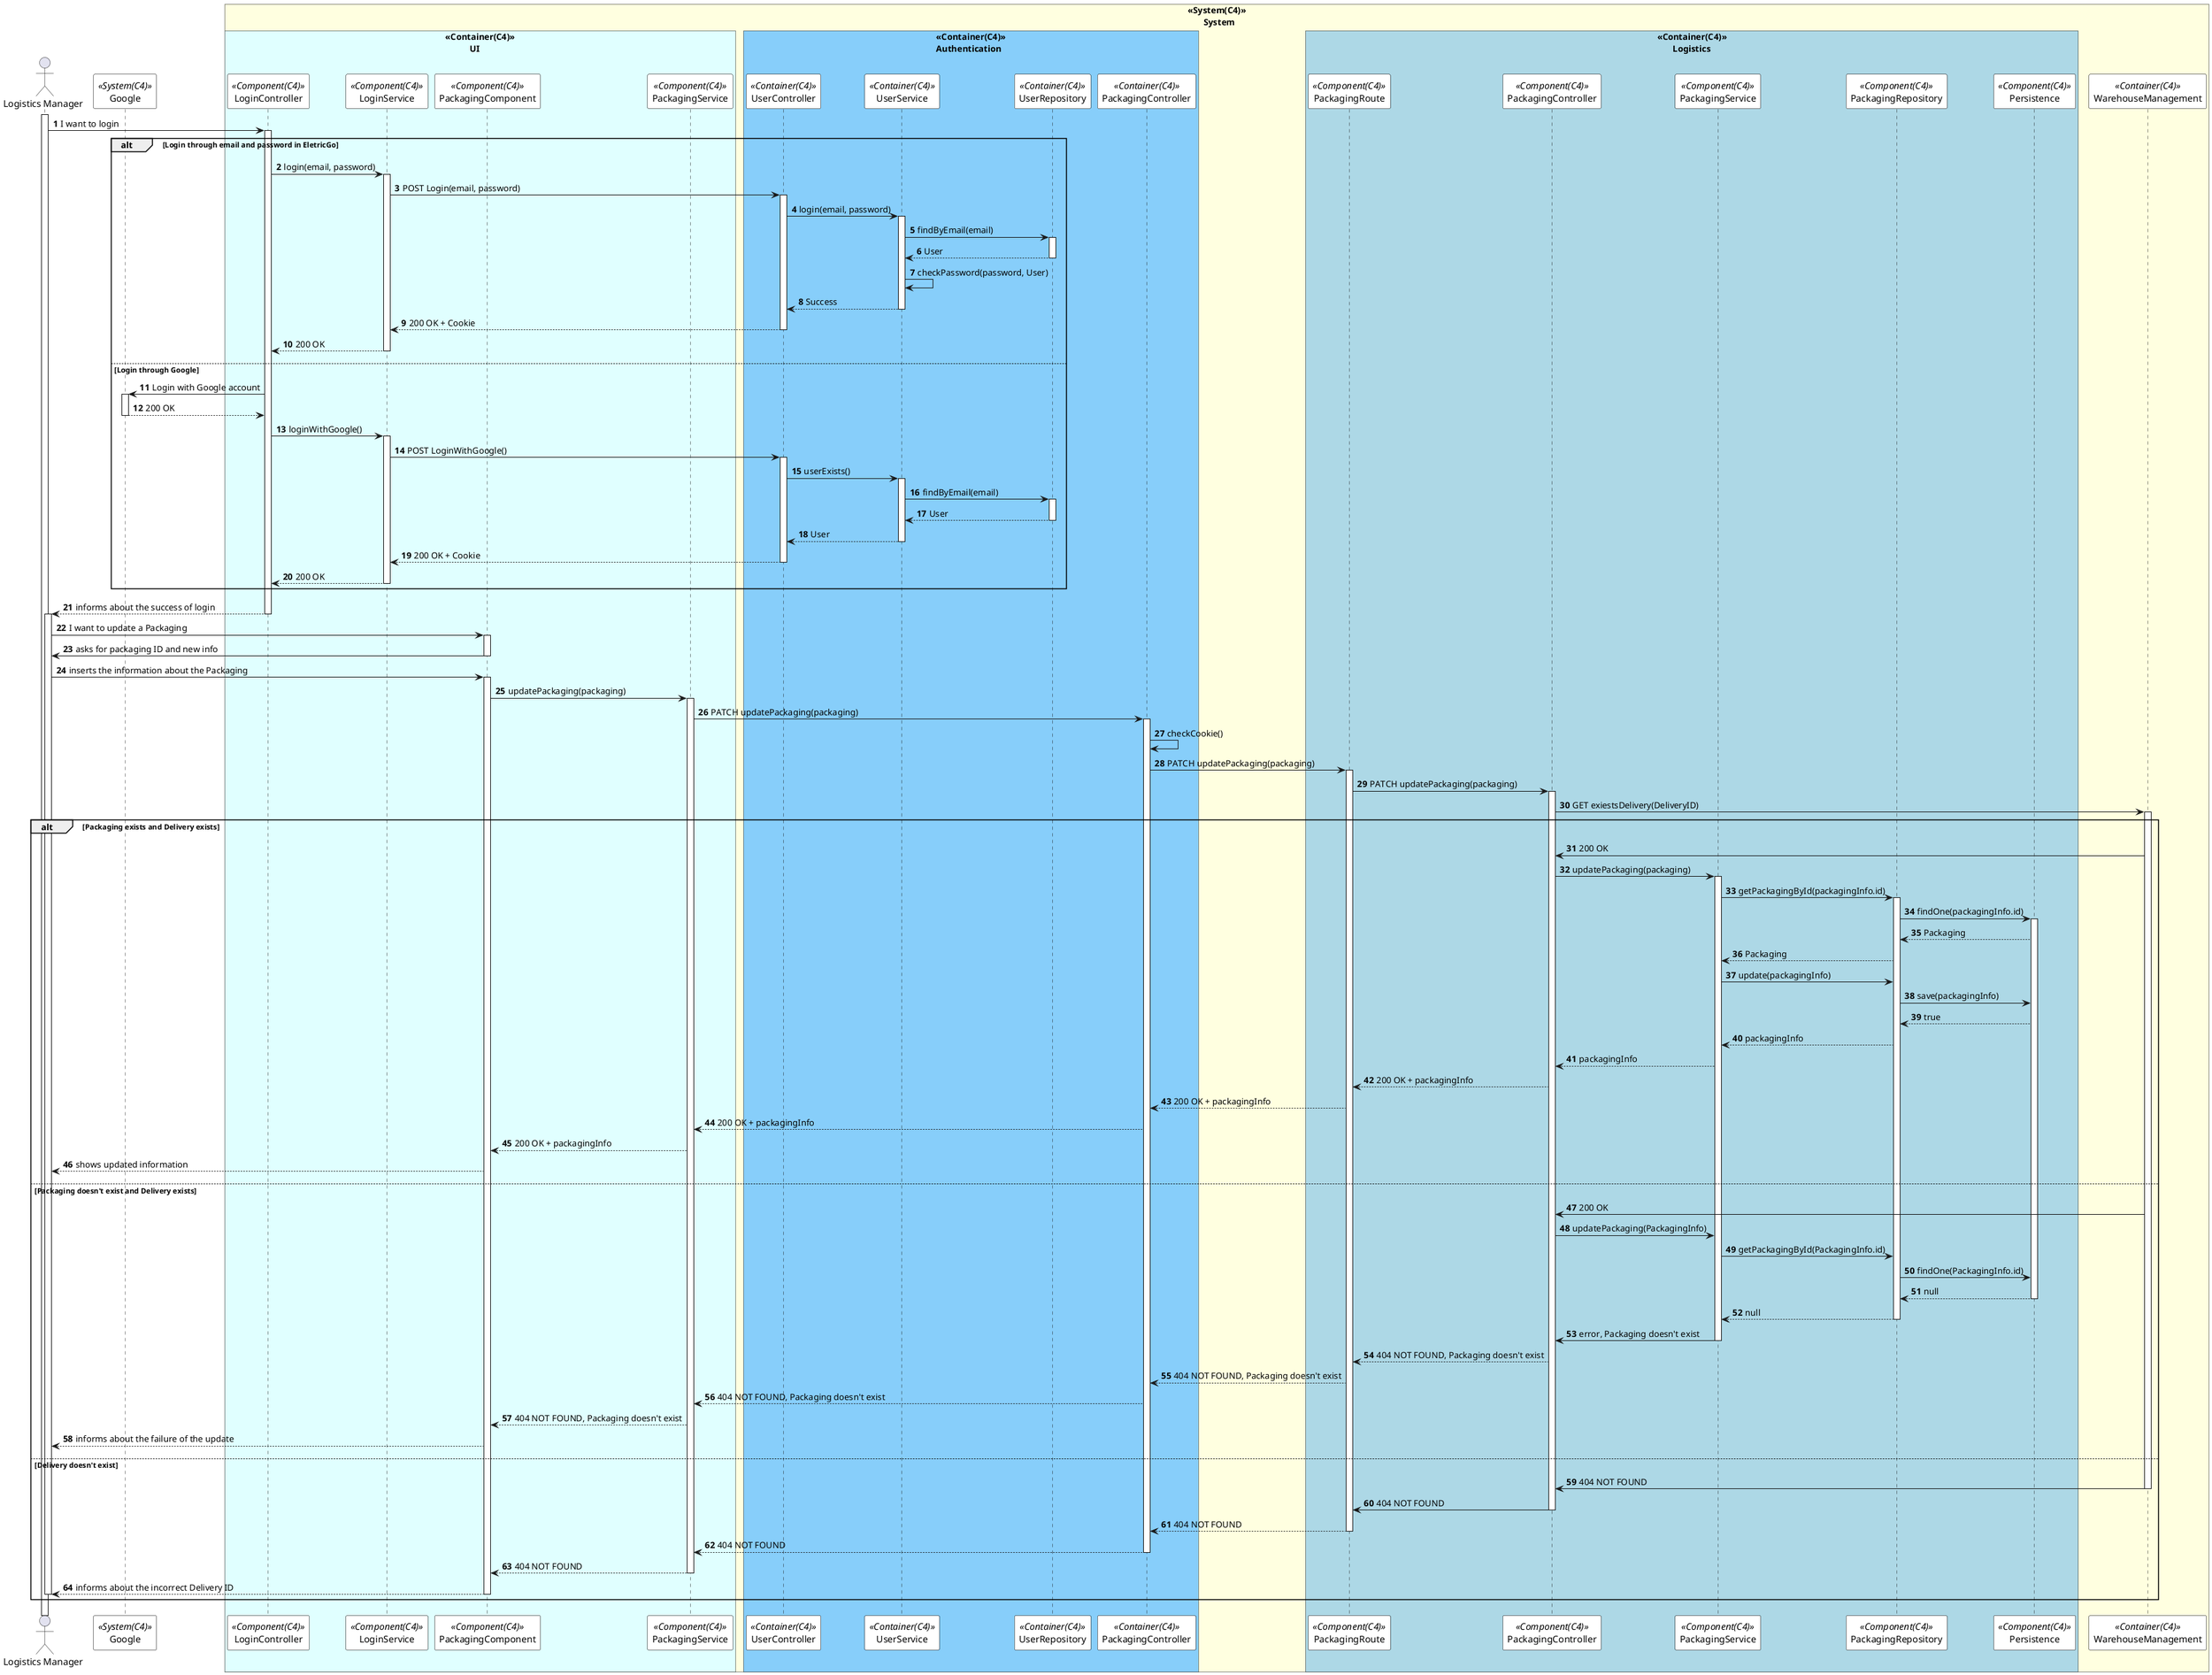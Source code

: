 @startuml updatePackagingSD
autonumber
!pragma teoz true
skinparam sequence {
ParticipantBorderColor black
ParticipantBackgroundColor white
}

actor "Logistics Manager" as manager

participant Google as Google <<System(C4)>>
box "<<System(C4)>>\n       System" #LightYellow
    box "<<Container(C4)>>\n           UI" #LightCyan
        
        participant LoginController as LoginC <<Component(C4)>>
        participant LoginService as LoginS <<Component(C4)>>
    
    
    
        participant PackagingComponent as PackagingC <<Component(C4)>>
        participant PackagingService as PackagingS <<Component(C4)>>
        

    end box

    box "<<Container(C4)>>\nAuthentication" #LightSkyBlue

        participant UserController as UserCTRL <<Container(C4)>> 
        participant UserService as UserServ <<Container(C4)>> 
        participant UserRepository as UserRepo <<Container(C4)>> 

        participant PackagingController as PackagingCTRL <<Container(C4)>>

    end box
    box "<<Container(C4)>>\n       Logistics" #LightBlue
        participant PackagingRoute as Route <<Component(C4)>>
        participant PackagingController as Controller <<Component(C4)>>
        participant PackagingService as Service <<Component(C4)>>
        participant PackagingRepository as Repository <<Component(C4)>>
        participant Persistence as Persistence <<Component(C4)>>
    end box
    participant WarehouseManagement as WarehouseManagement <<Container(C4)>>
end box


activate manager
manager->LoginC: I want to login
activate LoginC

alt Login through email and password in EletricGo


    LoginC -> LoginS: login(email, password)
    activate LoginS
    LoginS -> UserCTRL: POST Login(email, password)
    activate UserCTRL

    UserCTRL -> UserServ: login(email, password)
    activate UserServ
    UserServ -> UserRepo: findByEmail(email)
    activate UserRepo
    UserRepo --> UserServ: User
    deactivate UserRepo
    UserServ -> UserServ: checkPassword(password, User)
    UserServ --> UserCTRL: Success
    deactivate UserServ


    UserCTRL --> LoginS: 200 OK + Cookie
    deactivate UserCTRL

    LoginS --> LoginC: 200 OK
    deactivate LoginS

else Login through Google

    LoginC -> Google: Login with Google account
    activate Google
    Google --> LoginC: 200 OK
    deactivate Google
    LoginC -> LoginS: loginWithGoogle()
    activate LoginS
    LoginS -> UserCTRL: POST LoginWithGoogle()
    activate UserCTRL
    UserCTRL -> UserServ: userExists()
    activate UserServ
    UserServ -> UserRepo: findByEmail(email)
    activate UserRepo
    UserRepo --> UserServ: User
    deactivate UserRepo
    UserServ --> UserCTRL: User
    deactivate UserServ
    UserCTRL --> LoginS: 200 OK + Cookie
    deactivate UserCTRL
    LoginS --> LoginC: 200 OK
    deactivate LoginS

    deactivate Google

end



LoginC --> manager: informs about the success of login
deactivate LoginC

activate manager
manager -> PackagingC: I want to update a Packaging
activate PackagingC



PackagingC -> manager: asks for packaging ID and new info
deactivate PackagingC

manager -> PackagingC: inserts the information about the Packaging
activate PackagingC

PackagingC -> PackagingS: updatePackaging(packaging)
activate PackagingS

PackagingS -> PackagingCTRL: PATCH updatePackaging(packaging)
activate PackagingCTRL

PackagingCTRL -> PackagingCTRL: checkCookie()




PackagingCTRL -> Route: PATCH updatePackaging(packaging)
activate Route
Route -> Controller: PATCH updatePackaging(packaging)
activate Controller

Controller -> WarehouseManagement: GET exiestsDelivery(DeliveryID)
activate WarehouseManagement

alt Packaging exists and Delivery exists

    WarehouseManagement -> Controller: 200 OK

    Controller -> Service: updatePackaging(packaging)
    activate Service
    Service -> Repository: getPackagingById(packagingInfo.id)
    activate Repository
    Repository -> Persistence: findOne(packagingInfo.id)
    activate Persistence
    Persistence --> Repository: Packaging


    Repository --> Service: Packaging

    Service -> Repository: update(packagingInfo)

    Repository -> Persistence: save(packagingInfo)

    Persistence --> Repository: true

    Repository --> Service: packagingInfo

    Service --> Controller: packagingInfo

    Controller --> Route: 200 OK + packagingInfo

    Route --> PackagingCTRL: 200 OK + packagingInfo

    PackagingCTRL --> PackagingS: 200 OK + packagingInfo

    PackagingS --> PackagingC: 200 OK + packagingInfo

    PackagingC --> manager: shows updated information

else Packaging doesn't exist and Delivery exists

    WarehouseManagement -> Controller: 200 OK

    Controller -> Service: updatePackaging(PackagingInfo)

    Service -> Repository: getPackagingById(PackagingInfo.id)

    Repository -> Persistence: findOne(PackagingInfo.id)

    Persistence --> Repository: null
    deactivate Persistence
    Repository --> Service: null
    deactivate Repository
    Service -> Controller: error, Packaging doesn't exist
    deactivate Service
    Controller --> Route: 404 NOT FOUND, Packaging doesn't exist

    Route --> PackagingCTRL: 404 NOT FOUND, Packaging doesn't exist

    PackagingCTRL --> PackagingS: 404 NOT FOUND, Packaging doesn't exist

    PackagingS --> PackagingC: 404 NOT FOUND, Packaging doesn't exist

    PackagingC --> manager: informs about the failure of the update

else Delivery doesn't exist

    WarehouseManagement -> Controller: 404 NOT FOUND
    deactivate WarehouseManagement
    Controller -> Route: 404 NOT FOUND
    deactivate Controller
    Route --> PackagingCTRL: 404 NOT FOUND
    deactivate Route

    PackagingCTRL --> PackagingS: 404 NOT FOUND
    deactivate PackagingCTRL
    PackagingS --> PackagingC: 404 NOT FOUND
    deactivate PackagingS
    PackagingC --> manager: informs about the incorrect Delivery ID
    deactivate PackagingC
    deactivate manager
end




@enduml